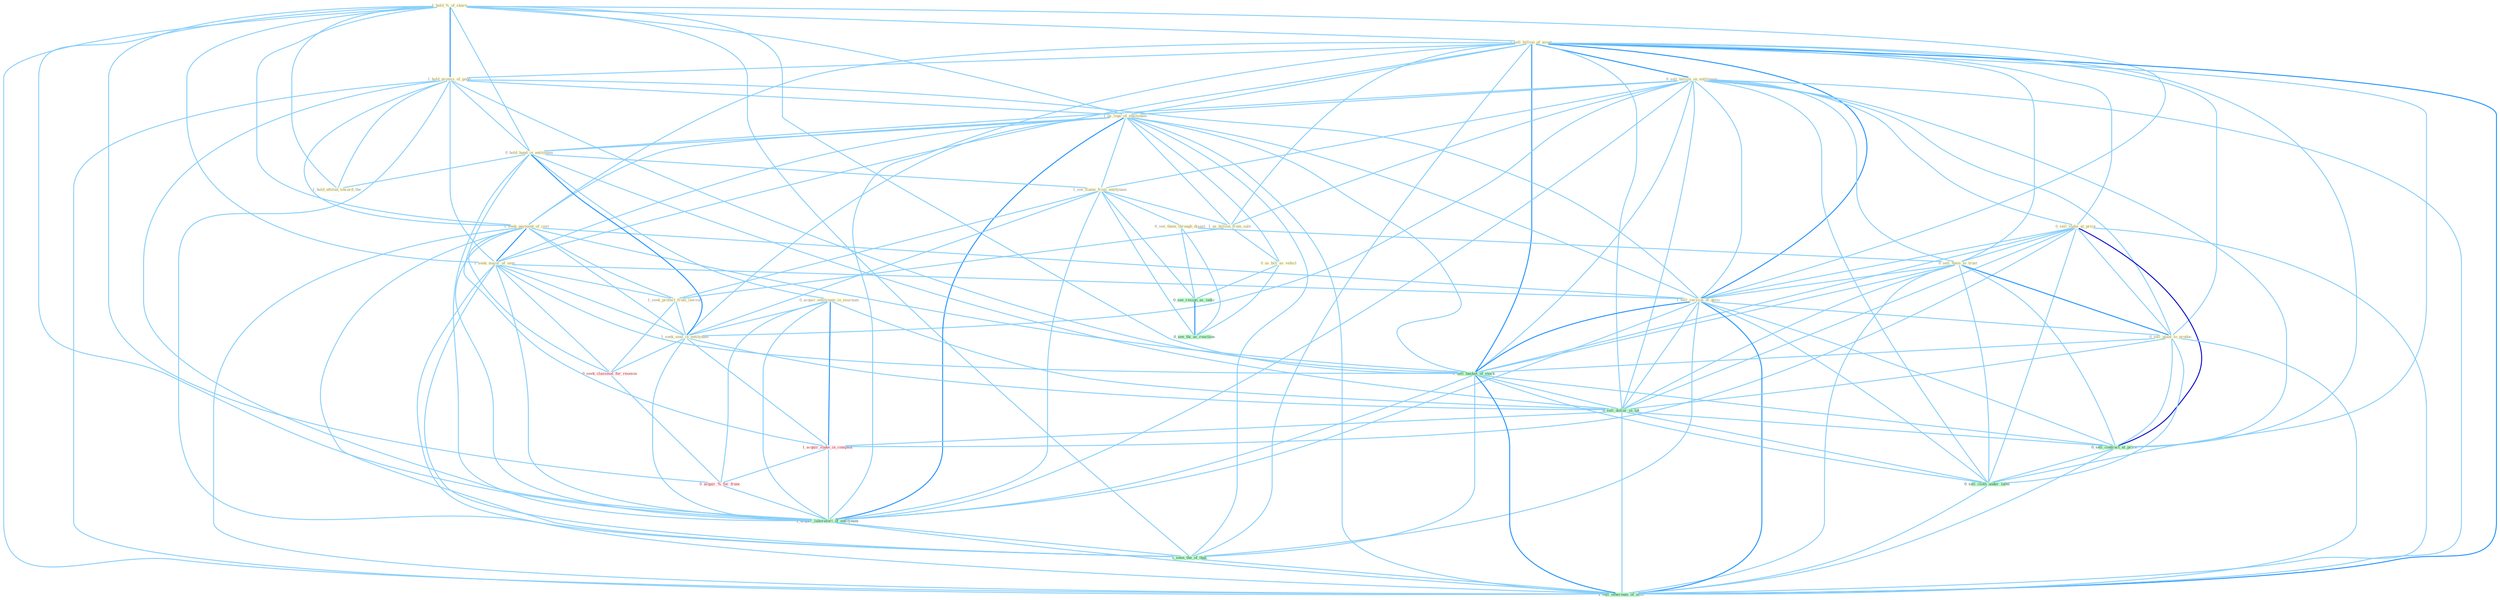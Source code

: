 Graph G{ 
    node
    [shape=polygon,style=filled,width=.5,height=.06,color="#BDFCC9",fixedsize=true,fontsize=4,
    fontcolor="#2f4f4f"];
    {node
    [color="#ffffe0", fontcolor="#8b7d6b"] "1_hold_%_of_share " "1_sell_billion_of_asset " "0_sell_billion_on_entitynam " "1_hold_promis_of_good " "1_us_logo_of_entitynam " "1_seek_payment_of_cost " "0_hold_hand_in_entitynam " "1_seek_major_of_seat " "1_see_flame_from_entitynam " "0_sell_stake_at_price " "1_us_billion_from_sale " "1_seek_protect_from_lawsuit " "0_see_them_through_disast " "0_acquir_entitynam_in_yearnum " "0_sell_them_to_trust " "0_us_bill_as_vehicl " "1_sell_version_of_devic " "0_sell_plant_to_produc " "1_seek_seat_in_entitynam " "1_hold_attitud_toward_the "}
{node [color="#fff0f5", fontcolor="#b22222"] "0_seek_classmat_for_reunion " "1_acquir_stake_in_compani " "0_acquir_%_for_franc "}
edge [color="#B0E2FF"];

	"1_hold_%_of_share " -- "1_sell_billion_of_asset " [w="1", color="#87cefa" ];
	"1_hold_%_of_share " -- "1_hold_promis_of_good " [w="2", color="#1e90ff" , len=0.8];
	"1_hold_%_of_share " -- "1_us_logo_of_entitynam " [w="1", color="#87cefa" ];
	"1_hold_%_of_share " -- "1_seek_payment_of_cost " [w="1", color="#87cefa" ];
	"1_hold_%_of_share " -- "0_hold_hand_in_entitynam " [w="1", color="#87cefa" ];
	"1_hold_%_of_share " -- "1_seek_major_of_seat " [w="1", color="#87cefa" ];
	"1_hold_%_of_share " -- "1_sell_version_of_devic " [w="1", color="#87cefa" ];
	"1_hold_%_of_share " -- "1_hold_attitud_toward_the " [w="1", color="#87cefa" ];
	"1_hold_%_of_share " -- "1_sell_basket_of_stock " [w="1", color="#87cefa" ];
	"1_hold_%_of_share " -- "0_acquir_%_for_franc " [w="1", color="#87cefa" ];
	"1_hold_%_of_share " -- "1_acquir_laboratori_of_entitynam " [w="1", color="#87cefa" ];
	"1_hold_%_of_share " -- "1_seen_the_of_that " [w="1", color="#87cefa" ];
	"1_hold_%_of_share " -- "1_sell_othernum_of_offic " [w="1", color="#87cefa" ];
	"1_sell_billion_of_asset " -- "0_sell_billion_on_entitynam " [w="2", color="#1e90ff" , len=0.8];
	"1_sell_billion_of_asset " -- "1_hold_promis_of_good " [w="1", color="#87cefa" ];
	"1_sell_billion_of_asset " -- "1_us_logo_of_entitynam " [w="1", color="#87cefa" ];
	"1_sell_billion_of_asset " -- "1_seek_payment_of_cost " [w="1", color="#87cefa" ];
	"1_sell_billion_of_asset " -- "1_seek_major_of_seat " [w="1", color="#87cefa" ];
	"1_sell_billion_of_asset " -- "0_sell_stake_at_price " [w="1", color="#87cefa" ];
	"1_sell_billion_of_asset " -- "1_us_billion_from_sale " [w="1", color="#87cefa" ];
	"1_sell_billion_of_asset " -- "0_sell_them_to_trust " [w="1", color="#87cefa" ];
	"1_sell_billion_of_asset " -- "1_sell_version_of_devic " [w="2", color="#1e90ff" , len=0.8];
	"1_sell_billion_of_asset " -- "0_sell_plant_to_produc " [w="1", color="#87cefa" ];
	"1_sell_billion_of_asset " -- "1_sell_basket_of_stock " [w="2", color="#1e90ff" , len=0.8];
	"1_sell_billion_of_asset " -- "0_sell_dollar_in_lot " [w="1", color="#87cefa" ];
	"1_sell_billion_of_asset " -- "0_sell_contract_at_price " [w="1", color="#87cefa" ];
	"1_sell_billion_of_asset " -- "1_acquir_laboratori_of_entitynam " [w="1", color="#87cefa" ];
	"1_sell_billion_of_asset " -- "0_sell_cloth_under_label " [w="1", color="#87cefa" ];
	"1_sell_billion_of_asset " -- "1_seen_the_of_that " [w="1", color="#87cefa" ];
	"1_sell_billion_of_asset " -- "1_sell_othernum_of_offic " [w="2", color="#1e90ff" , len=0.8];
	"0_sell_billion_on_entitynam " -- "1_us_logo_of_entitynam " [w="1", color="#87cefa" ];
	"0_sell_billion_on_entitynam " -- "0_hold_hand_in_entitynam " [w="1", color="#87cefa" ];
	"0_sell_billion_on_entitynam " -- "1_see_flame_from_entitynam " [w="1", color="#87cefa" ];
	"0_sell_billion_on_entitynam " -- "0_sell_stake_at_price " [w="1", color="#87cefa" ];
	"0_sell_billion_on_entitynam " -- "1_us_billion_from_sale " [w="1", color="#87cefa" ];
	"0_sell_billion_on_entitynam " -- "0_sell_them_to_trust " [w="1", color="#87cefa" ];
	"0_sell_billion_on_entitynam " -- "1_sell_version_of_devic " [w="1", color="#87cefa" ];
	"0_sell_billion_on_entitynam " -- "0_sell_plant_to_produc " [w="1", color="#87cefa" ];
	"0_sell_billion_on_entitynam " -- "1_seek_seat_in_entitynam " [w="1", color="#87cefa" ];
	"0_sell_billion_on_entitynam " -- "1_sell_basket_of_stock " [w="1", color="#87cefa" ];
	"0_sell_billion_on_entitynam " -- "0_sell_dollar_in_lot " [w="1", color="#87cefa" ];
	"0_sell_billion_on_entitynam " -- "0_sell_contract_at_price " [w="1", color="#87cefa" ];
	"0_sell_billion_on_entitynam " -- "1_acquir_laboratori_of_entitynam " [w="1", color="#87cefa" ];
	"0_sell_billion_on_entitynam " -- "0_sell_cloth_under_label " [w="1", color="#87cefa" ];
	"0_sell_billion_on_entitynam " -- "1_sell_othernum_of_offic " [w="1", color="#87cefa" ];
	"1_hold_promis_of_good " -- "1_us_logo_of_entitynam " [w="1", color="#87cefa" ];
	"1_hold_promis_of_good " -- "1_seek_payment_of_cost " [w="1", color="#87cefa" ];
	"1_hold_promis_of_good " -- "0_hold_hand_in_entitynam " [w="1", color="#87cefa" ];
	"1_hold_promis_of_good " -- "1_seek_major_of_seat " [w="1", color="#87cefa" ];
	"1_hold_promis_of_good " -- "1_sell_version_of_devic " [w="1", color="#87cefa" ];
	"1_hold_promis_of_good " -- "1_hold_attitud_toward_the " [w="1", color="#87cefa" ];
	"1_hold_promis_of_good " -- "1_sell_basket_of_stock " [w="1", color="#87cefa" ];
	"1_hold_promis_of_good " -- "1_acquir_laboratori_of_entitynam " [w="1", color="#87cefa" ];
	"1_hold_promis_of_good " -- "1_seen_the_of_that " [w="1", color="#87cefa" ];
	"1_hold_promis_of_good " -- "1_sell_othernum_of_offic " [w="1", color="#87cefa" ];
	"1_us_logo_of_entitynam " -- "1_seek_payment_of_cost " [w="1", color="#87cefa" ];
	"1_us_logo_of_entitynam " -- "0_hold_hand_in_entitynam " [w="1", color="#87cefa" ];
	"1_us_logo_of_entitynam " -- "1_seek_major_of_seat " [w="1", color="#87cefa" ];
	"1_us_logo_of_entitynam " -- "1_see_flame_from_entitynam " [w="1", color="#87cefa" ];
	"1_us_logo_of_entitynam " -- "1_us_billion_from_sale " [w="1", color="#87cefa" ];
	"1_us_logo_of_entitynam " -- "0_us_bill_as_vehicl " [w="1", color="#87cefa" ];
	"1_us_logo_of_entitynam " -- "1_sell_version_of_devic " [w="1", color="#87cefa" ];
	"1_us_logo_of_entitynam " -- "1_seek_seat_in_entitynam " [w="1", color="#87cefa" ];
	"1_us_logo_of_entitynam " -- "1_sell_basket_of_stock " [w="1", color="#87cefa" ];
	"1_us_logo_of_entitynam " -- "1_acquir_laboratori_of_entitynam " [w="2", color="#1e90ff" , len=0.8];
	"1_us_logo_of_entitynam " -- "1_seen_the_of_that " [w="1", color="#87cefa" ];
	"1_us_logo_of_entitynam " -- "1_sell_othernum_of_offic " [w="1", color="#87cefa" ];
	"1_seek_payment_of_cost " -- "1_seek_major_of_seat " [w="2", color="#1e90ff" , len=0.8];
	"1_seek_payment_of_cost " -- "1_seek_protect_from_lawsuit " [w="1", color="#87cefa" ];
	"1_seek_payment_of_cost " -- "1_sell_version_of_devic " [w="1", color="#87cefa" ];
	"1_seek_payment_of_cost " -- "1_seek_seat_in_entitynam " [w="1", color="#87cefa" ];
	"1_seek_payment_of_cost " -- "0_seek_classmat_for_reunion " [w="1", color="#87cefa" ];
	"1_seek_payment_of_cost " -- "1_sell_basket_of_stock " [w="1", color="#87cefa" ];
	"1_seek_payment_of_cost " -- "1_acquir_laboratori_of_entitynam " [w="1", color="#87cefa" ];
	"1_seek_payment_of_cost " -- "1_seen_the_of_that " [w="1", color="#87cefa" ];
	"1_seek_payment_of_cost " -- "1_sell_othernum_of_offic " [w="1", color="#87cefa" ];
	"0_hold_hand_in_entitynam " -- "1_see_flame_from_entitynam " [w="1", color="#87cefa" ];
	"0_hold_hand_in_entitynam " -- "0_acquir_entitynam_in_yearnum " [w="1", color="#87cefa" ];
	"0_hold_hand_in_entitynam " -- "1_seek_seat_in_entitynam " [w="2", color="#1e90ff" , len=0.8];
	"0_hold_hand_in_entitynam " -- "1_hold_attitud_toward_the " [w="1", color="#87cefa" ];
	"0_hold_hand_in_entitynam " -- "0_sell_dollar_in_lot " [w="1", color="#87cefa" ];
	"0_hold_hand_in_entitynam " -- "1_acquir_stake_in_compani " [w="1", color="#87cefa" ];
	"0_hold_hand_in_entitynam " -- "1_acquir_laboratori_of_entitynam " [w="1", color="#87cefa" ];
	"1_seek_major_of_seat " -- "1_seek_protect_from_lawsuit " [w="1", color="#87cefa" ];
	"1_seek_major_of_seat " -- "1_sell_version_of_devic " [w="1", color="#87cefa" ];
	"1_seek_major_of_seat " -- "1_seek_seat_in_entitynam " [w="1", color="#87cefa" ];
	"1_seek_major_of_seat " -- "0_seek_classmat_for_reunion " [w="1", color="#87cefa" ];
	"1_seek_major_of_seat " -- "1_sell_basket_of_stock " [w="1", color="#87cefa" ];
	"1_seek_major_of_seat " -- "1_acquir_laboratori_of_entitynam " [w="1", color="#87cefa" ];
	"1_seek_major_of_seat " -- "1_seen_the_of_that " [w="1", color="#87cefa" ];
	"1_seek_major_of_seat " -- "1_sell_othernum_of_offic " [w="1", color="#87cefa" ];
	"1_see_flame_from_entitynam " -- "1_us_billion_from_sale " [w="1", color="#87cefa" ];
	"1_see_flame_from_entitynam " -- "1_seek_protect_from_lawsuit " [w="1", color="#87cefa" ];
	"1_see_flame_from_entitynam " -- "0_see_them_through_disast " [w="1", color="#87cefa" ];
	"1_see_flame_from_entitynam " -- "1_seek_seat_in_entitynam " [w="1", color="#87cefa" ];
	"1_see_flame_from_entitynam " -- "0_see_resign_as_indic " [w="1", color="#87cefa" ];
	"1_see_flame_from_entitynam " -- "1_acquir_laboratori_of_entitynam " [w="1", color="#87cefa" ];
	"1_see_flame_from_entitynam " -- "0_see_thi_as_reaction " [w="1", color="#87cefa" ];
	"0_sell_stake_at_price " -- "0_sell_them_to_trust " [w="1", color="#87cefa" ];
	"0_sell_stake_at_price " -- "1_sell_version_of_devic " [w="1", color="#87cefa" ];
	"0_sell_stake_at_price " -- "0_sell_plant_to_produc " [w="1", color="#87cefa" ];
	"0_sell_stake_at_price " -- "1_sell_basket_of_stock " [w="1", color="#87cefa" ];
	"0_sell_stake_at_price " -- "0_sell_dollar_in_lot " [w="1", color="#87cefa" ];
	"0_sell_stake_at_price " -- "1_acquir_stake_in_compani " [w="1", color="#87cefa" ];
	"0_sell_stake_at_price " -- "0_sell_contract_at_price " [w="3", color="#0000cd" , len=0.6];
	"0_sell_stake_at_price " -- "0_sell_cloth_under_label " [w="1", color="#87cefa" ];
	"0_sell_stake_at_price " -- "1_sell_othernum_of_offic " [w="1", color="#87cefa" ];
	"1_us_billion_from_sale " -- "1_seek_protect_from_lawsuit " [w="1", color="#87cefa" ];
	"1_us_billion_from_sale " -- "0_us_bill_as_vehicl " [w="1", color="#87cefa" ];
	"1_seek_protect_from_lawsuit " -- "1_seek_seat_in_entitynam " [w="1", color="#87cefa" ];
	"1_seek_protect_from_lawsuit " -- "0_seek_classmat_for_reunion " [w="1", color="#87cefa" ];
	"0_see_them_through_disast " -- "0_sell_them_to_trust " [w="1", color="#87cefa" ];
	"0_see_them_through_disast " -- "0_see_resign_as_indic " [w="1", color="#87cefa" ];
	"0_see_them_through_disast " -- "0_see_thi_as_reaction " [w="1", color="#87cefa" ];
	"0_acquir_entitynam_in_yearnum " -- "1_seek_seat_in_entitynam " [w="1", color="#87cefa" ];
	"0_acquir_entitynam_in_yearnum " -- "0_sell_dollar_in_lot " [w="1", color="#87cefa" ];
	"0_acquir_entitynam_in_yearnum " -- "1_acquir_stake_in_compani " [w="2", color="#1e90ff" , len=0.8];
	"0_acquir_entitynam_in_yearnum " -- "0_acquir_%_for_franc " [w="1", color="#87cefa" ];
	"0_acquir_entitynam_in_yearnum " -- "1_acquir_laboratori_of_entitynam " [w="1", color="#87cefa" ];
	"0_sell_them_to_trust " -- "1_sell_version_of_devic " [w="1", color="#87cefa" ];
	"0_sell_them_to_trust " -- "0_sell_plant_to_produc " [w="2", color="#1e90ff" , len=0.8];
	"0_sell_them_to_trust " -- "1_sell_basket_of_stock " [w="1", color="#87cefa" ];
	"0_sell_them_to_trust " -- "0_sell_dollar_in_lot " [w="1", color="#87cefa" ];
	"0_sell_them_to_trust " -- "0_sell_contract_at_price " [w="1", color="#87cefa" ];
	"0_sell_them_to_trust " -- "0_sell_cloth_under_label " [w="1", color="#87cefa" ];
	"0_sell_them_to_trust " -- "1_sell_othernum_of_offic " [w="1", color="#87cefa" ];
	"0_us_bill_as_vehicl " -- "0_see_resign_as_indic " [w="1", color="#87cefa" ];
	"0_us_bill_as_vehicl " -- "0_see_thi_as_reaction " [w="1", color="#87cefa" ];
	"1_sell_version_of_devic " -- "0_sell_plant_to_produc " [w="1", color="#87cefa" ];
	"1_sell_version_of_devic " -- "1_sell_basket_of_stock " [w="2", color="#1e90ff" , len=0.8];
	"1_sell_version_of_devic " -- "0_sell_dollar_in_lot " [w="1", color="#87cefa" ];
	"1_sell_version_of_devic " -- "0_sell_contract_at_price " [w="1", color="#87cefa" ];
	"1_sell_version_of_devic " -- "1_acquir_laboratori_of_entitynam " [w="1", color="#87cefa" ];
	"1_sell_version_of_devic " -- "0_sell_cloth_under_label " [w="1", color="#87cefa" ];
	"1_sell_version_of_devic " -- "1_seen_the_of_that " [w="1", color="#87cefa" ];
	"1_sell_version_of_devic " -- "1_sell_othernum_of_offic " [w="2", color="#1e90ff" , len=0.8];
	"0_sell_plant_to_produc " -- "1_sell_basket_of_stock " [w="1", color="#87cefa" ];
	"0_sell_plant_to_produc " -- "0_sell_dollar_in_lot " [w="1", color="#87cefa" ];
	"0_sell_plant_to_produc " -- "0_sell_contract_at_price " [w="1", color="#87cefa" ];
	"0_sell_plant_to_produc " -- "0_sell_cloth_under_label " [w="1", color="#87cefa" ];
	"0_sell_plant_to_produc " -- "1_sell_othernum_of_offic " [w="1", color="#87cefa" ];
	"1_seek_seat_in_entitynam " -- "0_seek_classmat_for_reunion " [w="1", color="#87cefa" ];
	"1_seek_seat_in_entitynam " -- "0_sell_dollar_in_lot " [w="1", color="#87cefa" ];
	"1_seek_seat_in_entitynam " -- "1_acquir_stake_in_compani " [w="1", color="#87cefa" ];
	"1_seek_seat_in_entitynam " -- "1_acquir_laboratori_of_entitynam " [w="1", color="#87cefa" ];
	"0_seek_classmat_for_reunion " -- "0_acquir_%_for_franc " [w="1", color="#87cefa" ];
	"1_sell_basket_of_stock " -- "0_sell_dollar_in_lot " [w="1", color="#87cefa" ];
	"1_sell_basket_of_stock " -- "0_sell_contract_at_price " [w="1", color="#87cefa" ];
	"1_sell_basket_of_stock " -- "1_acquir_laboratori_of_entitynam " [w="1", color="#87cefa" ];
	"1_sell_basket_of_stock " -- "0_sell_cloth_under_label " [w="1", color="#87cefa" ];
	"1_sell_basket_of_stock " -- "1_seen_the_of_that " [w="1", color="#87cefa" ];
	"1_sell_basket_of_stock " -- "1_sell_othernum_of_offic " [w="2", color="#1e90ff" , len=0.8];
	"0_sell_dollar_in_lot " -- "1_acquir_stake_in_compani " [w="1", color="#87cefa" ];
	"0_sell_dollar_in_lot " -- "0_sell_contract_at_price " [w="1", color="#87cefa" ];
	"0_sell_dollar_in_lot " -- "0_sell_cloth_under_label " [w="1", color="#87cefa" ];
	"0_sell_dollar_in_lot " -- "1_sell_othernum_of_offic " [w="1", color="#87cefa" ];
	"0_see_resign_as_indic " -- "0_see_thi_as_reaction " [w="2", color="#1e90ff" , len=0.8];
	"1_acquir_stake_in_compani " -- "0_acquir_%_for_franc " [w="1", color="#87cefa" ];
	"1_acquir_stake_in_compani " -- "1_acquir_laboratori_of_entitynam " [w="1", color="#87cefa" ];
	"0_acquir_%_for_franc " -- "1_acquir_laboratori_of_entitynam " [w="1", color="#87cefa" ];
	"0_sell_contract_at_price " -- "0_sell_cloth_under_label " [w="1", color="#87cefa" ];
	"0_sell_contract_at_price " -- "1_sell_othernum_of_offic " [w="1", color="#87cefa" ];
	"1_acquir_laboratori_of_entitynam " -- "1_seen_the_of_that " [w="1", color="#87cefa" ];
	"1_acquir_laboratori_of_entitynam " -- "1_sell_othernum_of_offic " [w="1", color="#87cefa" ];
	"0_sell_cloth_under_label " -- "1_sell_othernum_of_offic " [w="1", color="#87cefa" ];
	"1_seen_the_of_that " -- "1_sell_othernum_of_offic " [w="1", color="#87cefa" ];
}